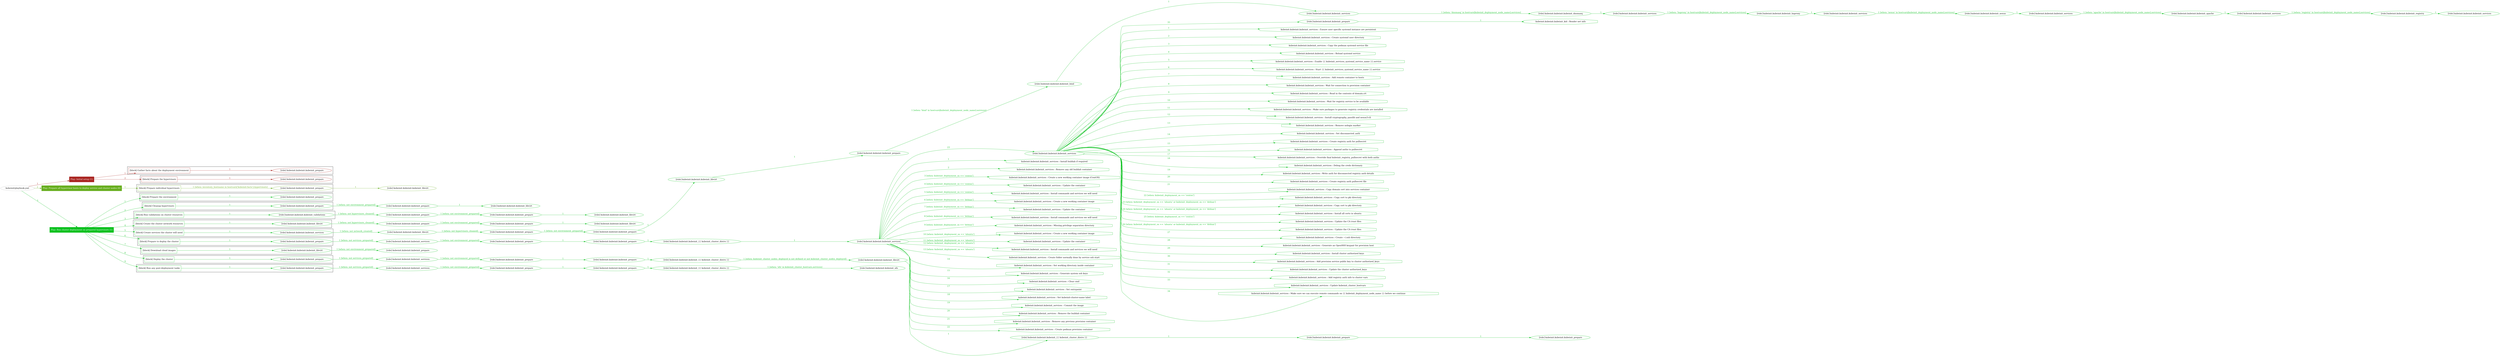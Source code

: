 digraph {
	graph [concentrate=true ordering=in rankdir=LR ratio=fill]
	edge [esep=5 sep=10]
	"kubeinit/playbook.yml" [id=root_node style=dotted]
	play_1808c40d [label="Play: Initial setup (1)" color="#aa2622" fontcolor="#ffffff" id=play_1808c40d shape=box style=filled tooltip=localhost]
	"kubeinit/playbook.yml" -> play_1808c40d [label="1 " color="#aa2622" fontcolor="#aa2622" id=edge_bcc1a0f4 labeltooltip="1 " tooltip="1 "]
	subgraph "kubeinit.kubeinit.kubeinit_prepare" {
		role_db3f9445 [label="[role] kubeinit.kubeinit.kubeinit_prepare" color="#aa2622" id=role_db3f9445 tooltip="kubeinit.kubeinit.kubeinit_prepare"]
	}
	subgraph "kubeinit.kubeinit.kubeinit_prepare" {
		role_1c4e3683 [label="[role] kubeinit.kubeinit.kubeinit_prepare" color="#aa2622" id=role_1c4e3683 tooltip="kubeinit.kubeinit.kubeinit_prepare"]
	}
	subgraph "Play: Initial setup (1)" {
		play_1808c40d -> block_b255d0af [label=1 color="#aa2622" fontcolor="#aa2622" id=edge_8aa85893 labeltooltip=1 tooltip=1]
		subgraph cluster_block_b255d0af {
			block_b255d0af [label="[block] Gather facts about the deployment environment" color="#aa2622" id=block_b255d0af labeltooltip="Gather facts about the deployment environment" shape=box tooltip="Gather facts about the deployment environment"]
			block_b255d0af -> role_db3f9445 [label="1 " color="#aa2622" fontcolor="#aa2622" id=edge_4d5dd2f5 labeltooltip="1 " tooltip="1 "]
		}
		play_1808c40d -> block_5348a2fe [label=2 color="#aa2622" fontcolor="#aa2622" id=edge_ff0fc17b labeltooltip=2 tooltip=2]
		subgraph cluster_block_5348a2fe {
			block_5348a2fe [label="[block] Prepare the hypervisors" color="#aa2622" id=block_5348a2fe labeltooltip="Prepare the hypervisors" shape=box tooltip="Prepare the hypervisors"]
			block_5348a2fe -> role_1c4e3683 [label="1 " color="#aa2622" fontcolor="#aa2622" id=edge_cd59329f labeltooltip="1 " tooltip="1 "]
		}
	}
	play_e9a968fb [label="Play: Prepare all hypervisor hosts to deploy service and cluster nodes (0)" color="#67ae1e" fontcolor="#ffffff" id=play_e9a968fb shape=box style=filled tooltip="Play: Prepare all hypervisor hosts to deploy service and cluster nodes (0)"]
	"kubeinit/playbook.yml" -> play_e9a968fb [label="2 " color="#67ae1e" fontcolor="#67ae1e" id=edge_c81fd63e labeltooltip="2 " tooltip="2 "]
	subgraph "kubeinit.kubeinit.kubeinit_libvirt" {
		role_34556bdd [label="[role] kubeinit.kubeinit.kubeinit_libvirt" color="#67ae1e" id=role_34556bdd tooltip="kubeinit.kubeinit.kubeinit_libvirt"]
	}
	subgraph "kubeinit.kubeinit.kubeinit_prepare" {
		role_9483e3b0 [label="[role] kubeinit.kubeinit.kubeinit_prepare" color="#67ae1e" id=role_9483e3b0 tooltip="kubeinit.kubeinit.kubeinit_prepare"]
		role_9483e3b0 -> role_34556bdd [label="1 " color="#67ae1e" fontcolor="#67ae1e" id=edge_ce88ba50 labeltooltip="1 " tooltip="1 "]
	}
	subgraph "Play: Prepare all hypervisor hosts to deploy service and cluster nodes (0)" {
		play_e9a968fb -> block_48d18280 [label=1 color="#67ae1e" fontcolor="#67ae1e" id=edge_8d470080 labeltooltip=1 tooltip=1]
		subgraph cluster_block_48d18280 {
			block_48d18280 [label="[block] Prepare individual hypervisors" color="#67ae1e" id=block_48d18280 labeltooltip="Prepare individual hypervisors" shape=box tooltip="Prepare individual hypervisors"]
			block_48d18280 -> role_9483e3b0 [label="1 [when: inventory_hostname in hostvars['kubeinit-facts'].hypervisors]" color="#67ae1e" fontcolor="#67ae1e" id=edge_9f8117a4 labeltooltip="1 [when: inventory_hostname in hostvars['kubeinit-facts'].hypervisors]" tooltip="1 [when: inventory_hostname in hostvars['kubeinit-facts'].hypervisors]"]
		}
	}
	play_44d9467f [label="Play: Run cluster deployment on prepared hypervisors (1)" color="#0bc11f" fontcolor="#ffffff" id=play_44d9467f shape=box style=filled tooltip=localhost]
	"kubeinit/playbook.yml" -> play_44d9467f [label="3 " color="#0bc11f" fontcolor="#0bc11f" id=edge_82394ba5 labeltooltip="3 " tooltip="3 "]
	subgraph "kubeinit.kubeinit.kubeinit_prepare" {
		role_4ca18049 [label="[role] kubeinit.kubeinit.kubeinit_prepare" color="#0bc11f" id=role_4ca18049 tooltip="kubeinit.kubeinit.kubeinit_prepare"]
	}
	subgraph "kubeinit.kubeinit.kubeinit_libvirt" {
		role_c552e308 [label="[role] kubeinit.kubeinit.kubeinit_libvirt" color="#0bc11f" id=role_c552e308 tooltip="kubeinit.kubeinit.kubeinit_libvirt"]
	}
	subgraph "kubeinit.kubeinit.kubeinit_prepare" {
		role_f21939a9 [label="[role] kubeinit.kubeinit.kubeinit_prepare" color="#0bc11f" id=role_f21939a9 tooltip="kubeinit.kubeinit.kubeinit_prepare"]
		role_f21939a9 -> role_c552e308 [label="1 " color="#0bc11f" fontcolor="#0bc11f" id=edge_a7c2309c labeltooltip="1 " tooltip="1 "]
	}
	subgraph "kubeinit.kubeinit.kubeinit_prepare" {
		role_7031b896 [label="[role] kubeinit.kubeinit.kubeinit_prepare" color="#0bc11f" id=role_7031b896 tooltip="kubeinit.kubeinit.kubeinit_prepare"]
		role_7031b896 -> role_f21939a9 [label="1 [when: not environment_prepared]" color="#0bc11f" fontcolor="#0bc11f" id=edge_663422df labeltooltip="1 [when: not environment_prepared]" tooltip="1 [when: not environment_prepared]"]
	}
	subgraph "kubeinit.kubeinit.kubeinit_libvirt" {
		role_ba564744 [label="[role] kubeinit.kubeinit.kubeinit_libvirt" color="#0bc11f" id=role_ba564744 tooltip="kubeinit.kubeinit.kubeinit_libvirt"]
	}
	subgraph "kubeinit.kubeinit.kubeinit_prepare" {
		role_db72c40e [label="[role] kubeinit.kubeinit.kubeinit_prepare" color="#0bc11f" id=role_db72c40e tooltip="kubeinit.kubeinit.kubeinit_prepare"]
		role_db72c40e -> role_ba564744 [label="1 " color="#0bc11f" fontcolor="#0bc11f" id=edge_c287760a labeltooltip="1 " tooltip="1 "]
	}
	subgraph "kubeinit.kubeinit.kubeinit_prepare" {
		role_c934704d [label="[role] kubeinit.kubeinit.kubeinit_prepare" color="#0bc11f" id=role_c934704d tooltip="kubeinit.kubeinit.kubeinit_prepare"]
		role_c934704d -> role_db72c40e [label="1 [when: not environment_prepared]" color="#0bc11f" fontcolor="#0bc11f" id=edge_6a9e13af labeltooltip="1 [when: not environment_prepared]" tooltip="1 [when: not environment_prepared]"]
	}
	subgraph "kubeinit.kubeinit.kubeinit_validations" {
		role_e9d4f812 [label="[role] kubeinit.kubeinit.kubeinit_validations" color="#0bc11f" id=role_e9d4f812 tooltip="kubeinit.kubeinit.kubeinit_validations"]
		role_e9d4f812 -> role_c934704d [label="1 [when: not hypervisors_cleaned]" color="#0bc11f" fontcolor="#0bc11f" id=edge_749c84a5 labeltooltip="1 [when: not hypervisors_cleaned]" tooltip="1 [when: not hypervisors_cleaned]"]
	}
	subgraph "kubeinit.kubeinit.kubeinit_libvirt" {
		role_264eb315 [label="[role] kubeinit.kubeinit.kubeinit_libvirt" color="#0bc11f" id=role_264eb315 tooltip="kubeinit.kubeinit.kubeinit_libvirt"]
	}
	subgraph "kubeinit.kubeinit.kubeinit_prepare" {
		role_bbe71dad [label="[role] kubeinit.kubeinit.kubeinit_prepare" color="#0bc11f" id=role_bbe71dad tooltip="kubeinit.kubeinit.kubeinit_prepare"]
		role_bbe71dad -> role_264eb315 [label="1 " color="#0bc11f" fontcolor="#0bc11f" id=edge_15b41d35 labeltooltip="1 " tooltip="1 "]
	}
	subgraph "kubeinit.kubeinit.kubeinit_prepare" {
		role_0c996017 [label="[role] kubeinit.kubeinit.kubeinit_prepare" color="#0bc11f" id=role_0c996017 tooltip="kubeinit.kubeinit.kubeinit_prepare"]
		role_0c996017 -> role_bbe71dad [label="1 [when: not environment_prepared]" color="#0bc11f" fontcolor="#0bc11f" id=edge_868e4b26 labeltooltip="1 [when: not environment_prepared]" tooltip="1 [when: not environment_prepared]"]
	}
	subgraph "kubeinit.kubeinit.kubeinit_libvirt" {
		role_1cbf6139 [label="[role] kubeinit.kubeinit.kubeinit_libvirt" color="#0bc11f" id=role_1cbf6139 tooltip="kubeinit.kubeinit.kubeinit_libvirt"]
		role_1cbf6139 -> role_0c996017 [label="1 [when: not hypervisors_cleaned]" color="#0bc11f" fontcolor="#0bc11f" id=edge_d669ecd4 labeltooltip="1 [when: not hypervisors_cleaned]" tooltip="1 [when: not hypervisors_cleaned]"]
	}
	subgraph "kubeinit.kubeinit.kubeinit_services" {
		role_038c7fed [label="[role] kubeinit.kubeinit.kubeinit_services" color="#0bc11f" id=role_038c7fed tooltip="kubeinit.kubeinit.kubeinit_services"]
	}
	subgraph "kubeinit.kubeinit.kubeinit_registry" {
		role_047c41e8 [label="[role] kubeinit.kubeinit.kubeinit_registry" color="#0bc11f" id=role_047c41e8 tooltip="kubeinit.kubeinit.kubeinit_registry"]
		role_047c41e8 -> role_038c7fed [label="1 " color="#0bc11f" fontcolor="#0bc11f" id=edge_ab62d010 labeltooltip="1 " tooltip="1 "]
	}
	subgraph "kubeinit.kubeinit.kubeinit_services" {
		role_b43f3e99 [label="[role] kubeinit.kubeinit.kubeinit_services" color="#0bc11f" id=role_b43f3e99 tooltip="kubeinit.kubeinit.kubeinit_services"]
		role_b43f3e99 -> role_047c41e8 [label="1 [when: 'registry' in hostvars[kubeinit_deployment_node_name].services]" color="#0bc11f" fontcolor="#0bc11f" id=edge_a66ca26d labeltooltip="1 [when: 'registry' in hostvars[kubeinit_deployment_node_name].services]" tooltip="1 [when: 'registry' in hostvars[kubeinit_deployment_node_name].services]"]
	}
	subgraph "kubeinit.kubeinit.kubeinit_apache" {
		role_c08821d4 [label="[role] kubeinit.kubeinit.kubeinit_apache" color="#0bc11f" id=role_c08821d4 tooltip="kubeinit.kubeinit.kubeinit_apache"]
		role_c08821d4 -> role_b43f3e99 [label="1 " color="#0bc11f" fontcolor="#0bc11f" id=edge_66f365ce labeltooltip="1 " tooltip="1 "]
	}
	subgraph "kubeinit.kubeinit.kubeinit_services" {
		role_98e14dc6 [label="[role] kubeinit.kubeinit.kubeinit_services" color="#0bc11f" id=role_98e14dc6 tooltip="kubeinit.kubeinit.kubeinit_services"]
		role_98e14dc6 -> role_c08821d4 [label="1 [when: 'apache' in hostvars[kubeinit_deployment_node_name].services]" color="#0bc11f" fontcolor="#0bc11f" id=edge_91f028d0 labeltooltip="1 [when: 'apache' in hostvars[kubeinit_deployment_node_name].services]" tooltip="1 [when: 'apache' in hostvars[kubeinit_deployment_node_name].services]"]
	}
	subgraph "kubeinit.kubeinit.kubeinit_nexus" {
		role_c717743f [label="[role] kubeinit.kubeinit.kubeinit_nexus" color="#0bc11f" id=role_c717743f tooltip="kubeinit.kubeinit.kubeinit_nexus"]
		role_c717743f -> role_98e14dc6 [label="1 " color="#0bc11f" fontcolor="#0bc11f" id=edge_16a9c870 labeltooltip="1 " tooltip="1 "]
	}
	subgraph "kubeinit.kubeinit.kubeinit_services" {
		role_1e1c973b [label="[role] kubeinit.kubeinit.kubeinit_services" color="#0bc11f" id=role_1e1c973b tooltip="kubeinit.kubeinit.kubeinit_services"]
		role_1e1c973b -> role_c717743f [label="1 [when: 'nexus' in hostvars[kubeinit_deployment_node_name].services]" color="#0bc11f" fontcolor="#0bc11f" id=edge_e82e93b5 labeltooltip="1 [when: 'nexus' in hostvars[kubeinit_deployment_node_name].services]" tooltip="1 [when: 'nexus' in hostvars[kubeinit_deployment_node_name].services]"]
	}
	subgraph "kubeinit.kubeinit.kubeinit_haproxy" {
		role_81f9e972 [label="[role] kubeinit.kubeinit.kubeinit_haproxy" color="#0bc11f" id=role_81f9e972 tooltip="kubeinit.kubeinit.kubeinit_haproxy"]
		role_81f9e972 -> role_1e1c973b [label="1 " color="#0bc11f" fontcolor="#0bc11f" id=edge_f4c60631 labeltooltip="1 " tooltip="1 "]
	}
	subgraph "kubeinit.kubeinit.kubeinit_services" {
		role_ca54ddd8 [label="[role] kubeinit.kubeinit.kubeinit_services" color="#0bc11f" id=role_ca54ddd8 tooltip="kubeinit.kubeinit.kubeinit_services"]
		role_ca54ddd8 -> role_81f9e972 [label="1 [when: 'haproxy' in hostvars[kubeinit_deployment_node_name].services]" color="#0bc11f" fontcolor="#0bc11f" id=edge_ab523710 labeltooltip="1 [when: 'haproxy' in hostvars[kubeinit_deployment_node_name].services]" tooltip="1 [when: 'haproxy' in hostvars[kubeinit_deployment_node_name].services]"]
	}
	subgraph "kubeinit.kubeinit.kubeinit_dnsmasq" {
		role_fcbf63f5 [label="[role] kubeinit.kubeinit.kubeinit_dnsmasq" color="#0bc11f" id=role_fcbf63f5 tooltip="kubeinit.kubeinit.kubeinit_dnsmasq"]
		role_fcbf63f5 -> role_ca54ddd8 [label="1 " color="#0bc11f" fontcolor="#0bc11f" id=edge_0037c387 labeltooltip="1 " tooltip="1 "]
	}
	subgraph "kubeinit.kubeinit.kubeinit_services" {
		role_ac3ffa1b [label="[role] kubeinit.kubeinit.kubeinit_services" color="#0bc11f" id=role_ac3ffa1b tooltip="kubeinit.kubeinit.kubeinit_services"]
		role_ac3ffa1b -> role_fcbf63f5 [label="1 [when: 'dnsmasq' in hostvars[kubeinit_deployment_node_name].services]" color="#0bc11f" fontcolor="#0bc11f" id=edge_054f309b labeltooltip="1 [when: 'dnsmasq' in hostvars[kubeinit_deployment_node_name].services]" tooltip="1 [when: 'dnsmasq' in hostvars[kubeinit_deployment_node_name].services]"]
	}
	subgraph "kubeinit.kubeinit.kubeinit_bind" {
		role_7091d0de [label="[role] kubeinit.kubeinit.kubeinit_bind" color="#0bc11f" id=role_7091d0de tooltip="kubeinit.kubeinit.kubeinit_bind"]
		role_7091d0de -> role_ac3ffa1b [label="1 " color="#0bc11f" fontcolor="#0bc11f" id=edge_d753cdc1 labeltooltip="1 " tooltip="1 "]
	}
	subgraph "kubeinit.kubeinit.kubeinit_prepare" {
		role_ba6f74c2 [label="[role] kubeinit.kubeinit.kubeinit_prepare" color="#0bc11f" id=role_ba6f74c2 tooltip="kubeinit.kubeinit.kubeinit_prepare"]
		role_ba6f74c2 -> role_7091d0de [label="1 [when: 'bind' in hostvars[kubeinit_deployment_node_name].services]" color="#0bc11f" fontcolor="#0bc11f" id=edge_85bc581a labeltooltip="1 [when: 'bind' in hostvars[kubeinit_deployment_node_name].services]" tooltip="1 [when: 'bind' in hostvars[kubeinit_deployment_node_name].services]"]
	}
	subgraph "kubeinit.kubeinit.kubeinit_libvirt" {
		role_0aa5cf14 [label="[role] kubeinit.kubeinit.kubeinit_libvirt" color="#0bc11f" id=role_0aa5cf14 tooltip="kubeinit.kubeinit.kubeinit_libvirt"]
		role_0aa5cf14 -> role_ba6f74c2 [label="1 " color="#0bc11f" fontcolor="#0bc11f" id=edge_36ba092a labeltooltip="1 " tooltip="1 "]
	}
	subgraph "kubeinit.kubeinit.kubeinit_prepare" {
		role_e2d4923c [label="[role] kubeinit.kubeinit.kubeinit_prepare" color="#0bc11f" id=role_e2d4923c tooltip="kubeinit.kubeinit.kubeinit_prepare"]
		role_e2d4923c -> role_0aa5cf14 [label="1 " color="#0bc11f" fontcolor="#0bc11f" id=edge_d75cd8bd labeltooltip="1 " tooltip="1 "]
	}
	subgraph "kubeinit.kubeinit.kubeinit_prepare" {
		role_5d4033b0 [label="[role] kubeinit.kubeinit.kubeinit_prepare" color="#0bc11f" id=role_5d4033b0 tooltip="kubeinit.kubeinit.kubeinit_prepare"]
		role_5d4033b0 -> role_e2d4923c [label="1 [when: not environment_prepared]" color="#0bc11f" fontcolor="#0bc11f" id=edge_e2736d42 labeltooltip="1 [when: not environment_prepared]" tooltip="1 [when: not environment_prepared]"]
	}
	subgraph "kubeinit.kubeinit.kubeinit_libvirt" {
		role_f938f954 [label="[role] kubeinit.kubeinit.kubeinit_libvirt" color="#0bc11f" id=role_f938f954 tooltip="kubeinit.kubeinit.kubeinit_libvirt"]
		role_f938f954 -> role_5d4033b0 [label="1 [when: not hypervisors_cleaned]" color="#0bc11f" fontcolor="#0bc11f" id=edge_12c10640 labeltooltip="1 [when: not hypervisors_cleaned]" tooltip="1 [when: not hypervisors_cleaned]"]
	}
	subgraph "kubeinit.kubeinit.kubeinit_services" {
		role_c6fa7c5a [label="[role] kubeinit.kubeinit.kubeinit_services" color="#0bc11f" id=role_c6fa7c5a tooltip="kubeinit.kubeinit.kubeinit_services"]
		role_c6fa7c5a -> role_f938f954 [label="1 [when: not network_created]" color="#0bc11f" fontcolor="#0bc11f" id=edge_6c7bee14 labeltooltip="1 [when: not network_created]" tooltip="1 [when: not network_created]"]
	}
	subgraph "kubeinit.kubeinit.kubeinit_prepare" {
		role_568bc7b0 [label="[role] kubeinit.kubeinit.kubeinit_prepare" color="#0bc11f" id=role_568bc7b0 tooltip="kubeinit.kubeinit.kubeinit_prepare"]
		task_b5d187f3 [label="kubeinit.kubeinit.kubeinit_kid : Render net info" color="#0bc11f" id=task_b5d187f3 shape=octagon tooltip="kubeinit.kubeinit.kubeinit_kid : Render net info"]
		role_568bc7b0 -> task_b5d187f3 [label="1 " color="#0bc11f" fontcolor="#0bc11f" id=edge_0a8a5209 labeltooltip="1 " tooltip="1 "]
	}
	subgraph "kubeinit.kubeinit.kubeinit_services" {
		role_8ded0557 [label="[role] kubeinit.kubeinit.kubeinit_services" color="#0bc11f" id=role_8ded0557 tooltip="kubeinit.kubeinit.kubeinit_services"]
		task_e9971b08 [label="kubeinit.kubeinit.kubeinit_services : Ensure user specific systemd instance are persistent" color="#0bc11f" id=task_e9971b08 shape=octagon tooltip="kubeinit.kubeinit.kubeinit_services : Ensure user specific systemd instance are persistent"]
		role_8ded0557 -> task_e9971b08 [label="1 " color="#0bc11f" fontcolor="#0bc11f" id=edge_bd65a6e6 labeltooltip="1 " tooltip="1 "]
		task_c3701423 [label="kubeinit.kubeinit.kubeinit_services : Create systemd user directory" color="#0bc11f" id=task_c3701423 shape=octagon tooltip="kubeinit.kubeinit.kubeinit_services : Create systemd user directory"]
		role_8ded0557 -> task_c3701423 [label="2 " color="#0bc11f" fontcolor="#0bc11f" id=edge_38ccc6ac labeltooltip="2 " tooltip="2 "]
		task_9f29bdff [label="kubeinit.kubeinit.kubeinit_services : Copy the podman systemd service file" color="#0bc11f" id=task_9f29bdff shape=octagon tooltip="kubeinit.kubeinit.kubeinit_services : Copy the podman systemd service file"]
		role_8ded0557 -> task_9f29bdff [label="3 " color="#0bc11f" fontcolor="#0bc11f" id=edge_839adaef labeltooltip="3 " tooltip="3 "]
		task_6576a013 [label="kubeinit.kubeinit.kubeinit_services : Reload systemd service" color="#0bc11f" id=task_6576a013 shape=octagon tooltip="kubeinit.kubeinit.kubeinit_services : Reload systemd service"]
		role_8ded0557 -> task_6576a013 [label="4 " color="#0bc11f" fontcolor="#0bc11f" id=edge_c9658671 labeltooltip="4 " tooltip="4 "]
		task_d8aaa956 [label="kubeinit.kubeinit.kubeinit_services : Enable {{ kubeinit_services_systemd_service_name }}.service" color="#0bc11f" id=task_d8aaa956 shape=octagon tooltip="kubeinit.kubeinit.kubeinit_services : Enable {{ kubeinit_services_systemd_service_name }}.service"]
		role_8ded0557 -> task_d8aaa956 [label="5 " color="#0bc11f" fontcolor="#0bc11f" id=edge_36ba7abd labeltooltip="5 " tooltip="5 "]
		task_0d66e47c [label="kubeinit.kubeinit.kubeinit_services : Start {{ kubeinit_services_systemd_service_name }}.service" color="#0bc11f" id=task_0d66e47c shape=octagon tooltip="kubeinit.kubeinit.kubeinit_services : Start {{ kubeinit_services_systemd_service_name }}.service"]
		role_8ded0557 -> task_0d66e47c [label="6 " color="#0bc11f" fontcolor="#0bc11f" id=edge_6d342fea labeltooltip="6 " tooltip="6 "]
		task_c764b821 [label="kubeinit.kubeinit.kubeinit_services : Add remote container to hosts" color="#0bc11f" id=task_c764b821 shape=octagon tooltip="kubeinit.kubeinit.kubeinit_services : Add remote container to hosts"]
		role_8ded0557 -> task_c764b821 [label="7 " color="#0bc11f" fontcolor="#0bc11f" id=edge_3a3ff43d labeltooltip="7 " tooltip="7 "]
		task_ee1aa04a [label="kubeinit.kubeinit.kubeinit_services : Wait for connection to provision container" color="#0bc11f" id=task_ee1aa04a shape=octagon tooltip="kubeinit.kubeinit.kubeinit_services : Wait for connection to provision container"]
		role_8ded0557 -> task_ee1aa04a [label="8 " color="#0bc11f" fontcolor="#0bc11f" id=edge_0306ff7e labeltooltip="8 " tooltip="8 "]
		task_2a1aae31 [label="kubeinit.kubeinit.kubeinit_services : Read in the contents of domain.crt" color="#0bc11f" id=task_2a1aae31 shape=octagon tooltip="kubeinit.kubeinit.kubeinit_services : Read in the contents of domain.crt"]
		role_8ded0557 -> task_2a1aae31 [label="9 " color="#0bc11f" fontcolor="#0bc11f" id=edge_5398934d labeltooltip="9 " tooltip="9 "]
		task_a9823def [label="kubeinit.kubeinit.kubeinit_services : Wait for registry service to be available" color="#0bc11f" id=task_a9823def shape=octagon tooltip="kubeinit.kubeinit.kubeinit_services : Wait for registry service to be available"]
		role_8ded0557 -> task_a9823def [label="10 " color="#0bc11f" fontcolor="#0bc11f" id=edge_2a0ec418 labeltooltip="10 " tooltip="10 "]
		task_9e3b443d [label="kubeinit.kubeinit.kubeinit_services : Make sure packages to generate registry credentials are installed" color="#0bc11f" id=task_9e3b443d shape=octagon tooltip="kubeinit.kubeinit.kubeinit_services : Make sure packages to generate registry credentials are installed"]
		role_8ded0557 -> task_9e3b443d [label="11 " color="#0bc11f" fontcolor="#0bc11f" id=edge_9685d9c5 labeltooltip="11 " tooltip="11 "]
		task_d780568b [label="kubeinit.kubeinit.kubeinit_services : Install cryptography, passlib and nexus3-cli" color="#0bc11f" id=task_d780568b shape=octagon tooltip="kubeinit.kubeinit.kubeinit_services : Install cryptography, passlib and nexus3-cli"]
		role_8ded0557 -> task_d780568b [label="12 " color="#0bc11f" fontcolor="#0bc11f" id=edge_17128c28 labeltooltip="12 " tooltip="12 "]
		task_cb9ff3a7 [label="kubeinit.kubeinit.kubeinit_services : Remove nologin marker" color="#0bc11f" id=task_cb9ff3a7 shape=octagon tooltip="kubeinit.kubeinit.kubeinit_services : Remove nologin marker"]
		role_8ded0557 -> task_cb9ff3a7 [label="13 " color="#0bc11f" fontcolor="#0bc11f" id=edge_8275c445 labeltooltip="13 " tooltip="13 "]
		task_9659833d [label="kubeinit.kubeinit.kubeinit_services : Set disconnected_auth" color="#0bc11f" id=task_9659833d shape=octagon tooltip="kubeinit.kubeinit.kubeinit_services : Set disconnected_auth"]
		role_8ded0557 -> task_9659833d [label="14 " color="#0bc11f" fontcolor="#0bc11f" id=edge_78f12381 labeltooltip="14 " tooltip="14 "]
		task_4c5c4b53 [label="kubeinit.kubeinit.kubeinit_services : Create registry auth for pullsecret" color="#0bc11f" id=task_4c5c4b53 shape=octagon tooltip="kubeinit.kubeinit.kubeinit_services : Create registry auth for pullsecret"]
		role_8ded0557 -> task_4c5c4b53 [label="15 " color="#0bc11f" fontcolor="#0bc11f" id=edge_2374dc2b labeltooltip="15 " tooltip="15 "]
		task_ff83e84b [label="kubeinit.kubeinit.kubeinit_services : Append auths to pullsecret" color="#0bc11f" id=task_ff83e84b shape=octagon tooltip="kubeinit.kubeinit.kubeinit_services : Append auths to pullsecret"]
		role_8ded0557 -> task_ff83e84b [label="16 " color="#0bc11f" fontcolor="#0bc11f" id=edge_bc238467 labeltooltip="16 " tooltip="16 "]
		task_dceb7d14 [label="kubeinit.kubeinit.kubeinit_services : Override final kubeinit_registry_pullsecret with both auths" color="#0bc11f" id=task_dceb7d14 shape=octagon tooltip="kubeinit.kubeinit.kubeinit_services : Override final kubeinit_registry_pullsecret with both auths"]
		role_8ded0557 -> task_dceb7d14 [label="17 " color="#0bc11f" fontcolor="#0bc11f" id=edge_a4fa08ad labeltooltip="17 " tooltip="17 "]
		task_d318b995 [label="kubeinit.kubeinit.kubeinit_services : Debug the creds dictionary" color="#0bc11f" id=task_d318b995 shape=octagon tooltip="kubeinit.kubeinit.kubeinit_services : Debug the creds dictionary"]
		role_8ded0557 -> task_d318b995 [label="18 " color="#0bc11f" fontcolor="#0bc11f" id=edge_d3494b10 labeltooltip="18 " tooltip="18 "]
		task_599e397a [label="kubeinit.kubeinit.kubeinit_services : Write auth for disconnected registry auth details" color="#0bc11f" id=task_599e397a shape=octagon tooltip="kubeinit.kubeinit.kubeinit_services : Write auth for disconnected registry auth details"]
		role_8ded0557 -> task_599e397a [label="19 " color="#0bc11f" fontcolor="#0bc11f" id=edge_8797b925 labeltooltip="19 " tooltip="19 "]
		task_9a4836d2 [label="kubeinit.kubeinit.kubeinit_services : Create registry auth pullsecret file" color="#0bc11f" id=task_9a4836d2 shape=octagon tooltip="kubeinit.kubeinit.kubeinit_services : Create registry auth pullsecret file"]
		role_8ded0557 -> task_9a4836d2 [label="20 " color="#0bc11f" fontcolor="#0bc11f" id=edge_89c9c900 labeltooltip="20 " tooltip="20 "]
		task_6b6a3718 [label="kubeinit.kubeinit.kubeinit_services : Copy domain cert into services container" color="#0bc11f" id=task_6b6a3718 shape=octagon tooltip="kubeinit.kubeinit.kubeinit_services : Copy domain cert into services container"]
		role_8ded0557 -> task_6b6a3718 [label="21 " color="#0bc11f" fontcolor="#0bc11f" id=edge_946b9480 labeltooltip="21 " tooltip="21 "]
		task_6db9148c [label="kubeinit.kubeinit.kubeinit_services : Copy cert to pki directory" color="#0bc11f" id=task_6db9148c shape=octagon tooltip="kubeinit.kubeinit.kubeinit_services : Copy cert to pki directory"]
		role_8ded0557 -> task_6db9148c [label="22 [when: kubeinit_deployment_os == 'centos']" color="#0bc11f" fontcolor="#0bc11f" id=edge_078bbadd labeltooltip="22 [when: kubeinit_deployment_os == 'centos']" tooltip="22 [when: kubeinit_deployment_os == 'centos']"]
		task_dd03958a [label="kubeinit.kubeinit.kubeinit_services : Copy cert to pki directory" color="#0bc11f" id=task_dd03958a shape=octagon tooltip="kubeinit.kubeinit.kubeinit_services : Copy cert to pki directory"]
		role_8ded0557 -> task_dd03958a [label="23 [when: kubeinit_deployment_os == 'ubuntu' or kubeinit_deployment_os == 'debian']" color="#0bc11f" fontcolor="#0bc11f" id=edge_da2f3c2d labeltooltip="23 [when: kubeinit_deployment_os == 'ubuntu' or kubeinit_deployment_os == 'debian']" tooltip="23 [when: kubeinit_deployment_os == 'ubuntu' or kubeinit_deployment_os == 'debian']"]
		task_e6f45522 [label="kubeinit.kubeinit.kubeinit_services : Install all certs in ubuntu" color="#0bc11f" id=task_e6f45522 shape=octagon tooltip="kubeinit.kubeinit.kubeinit_services : Install all certs in ubuntu"]
		role_8ded0557 -> task_e6f45522 [label="24 [when: kubeinit_deployment_os == 'ubuntu' or kubeinit_deployment_os == 'debian']" color="#0bc11f" fontcolor="#0bc11f" id=edge_ec1d7e2a labeltooltip="24 [when: kubeinit_deployment_os == 'ubuntu' or kubeinit_deployment_os == 'debian']" tooltip="24 [when: kubeinit_deployment_os == 'ubuntu' or kubeinit_deployment_os == 'debian']"]
		task_ebe2c83d [label="kubeinit.kubeinit.kubeinit_services : Update the CA trust files" color="#0bc11f" id=task_ebe2c83d shape=octagon tooltip="kubeinit.kubeinit.kubeinit_services : Update the CA trust files"]
		role_8ded0557 -> task_ebe2c83d [label="25 [when: kubeinit_deployment_os == 'centos']" color="#0bc11f" fontcolor="#0bc11f" id=edge_922ec125 labeltooltip="25 [when: kubeinit_deployment_os == 'centos']" tooltip="25 [when: kubeinit_deployment_os == 'centos']"]
		task_1246886d [label="kubeinit.kubeinit.kubeinit_services : Update the CA trust files" color="#0bc11f" id=task_1246886d shape=octagon tooltip="kubeinit.kubeinit.kubeinit_services : Update the CA trust files"]
		role_8ded0557 -> task_1246886d [label="26 [when: kubeinit_deployment_os == 'ubuntu' or kubeinit_deployment_os == 'debian']" color="#0bc11f" fontcolor="#0bc11f" id=edge_be1ce92b labeltooltip="26 [when: kubeinit_deployment_os == 'ubuntu' or kubeinit_deployment_os == 'debian']" tooltip="26 [when: kubeinit_deployment_os == 'ubuntu' or kubeinit_deployment_os == 'debian']"]
		task_edd6b6f8 [label="kubeinit.kubeinit.kubeinit_services : Create ~/.ssh directory" color="#0bc11f" id=task_edd6b6f8 shape=octagon tooltip="kubeinit.kubeinit.kubeinit_services : Create ~/.ssh directory"]
		role_8ded0557 -> task_edd6b6f8 [label="27 " color="#0bc11f" fontcolor="#0bc11f" id=edge_56ec1db7 labeltooltip="27 " tooltip="27 "]
		task_7b289144 [label="kubeinit.kubeinit.kubeinit_services : Generate an OpenSSH keypair for provision host" color="#0bc11f" id=task_7b289144 shape=octagon tooltip="kubeinit.kubeinit.kubeinit_services : Generate an OpenSSH keypair for provision host"]
		role_8ded0557 -> task_7b289144 [label="28 " color="#0bc11f" fontcolor="#0bc11f" id=edge_faffe0e9 labeltooltip="28 " tooltip="28 "]
		task_5f64b9d4 [label="kubeinit.kubeinit.kubeinit_services : Install cluster authorized keys" color="#0bc11f" id=task_5f64b9d4 shape=octagon tooltip="kubeinit.kubeinit.kubeinit_services : Install cluster authorized keys"]
		role_8ded0557 -> task_5f64b9d4 [label="29 " color="#0bc11f" fontcolor="#0bc11f" id=edge_5b7dc16b labeltooltip="29 " tooltip="29 "]
		task_e5f68839 [label="kubeinit.kubeinit.kubeinit_services : Add provision service public key to cluster authorized_keys" color="#0bc11f" id=task_e5f68839 shape=octagon tooltip="kubeinit.kubeinit.kubeinit_services : Add provision service public key to cluster authorized_keys"]
		role_8ded0557 -> task_e5f68839 [label="30 " color="#0bc11f" fontcolor="#0bc11f" id=edge_4566af8d labeltooltip="30 " tooltip="30 "]
		task_1cda524c [label="kubeinit.kubeinit.kubeinit_services : Update the cluster authorized_keys" color="#0bc11f" id=task_1cda524c shape=octagon tooltip="kubeinit.kubeinit.kubeinit_services : Update the cluster authorized_keys"]
		role_8ded0557 -> task_1cda524c [label="31 " color="#0bc11f" fontcolor="#0bc11f" id=edge_ffad002c labeltooltip="31 " tooltip="31 "]
		task_82c61684 [label="kubeinit.kubeinit.kubeinit_services : Add registry auth info to cluster vars" color="#0bc11f" id=task_82c61684 shape=octagon tooltip="kubeinit.kubeinit.kubeinit_services : Add registry auth info to cluster vars"]
		role_8ded0557 -> task_82c61684 [label="32 " color="#0bc11f" fontcolor="#0bc11f" id=edge_2cdfbee4 labeltooltip="32 " tooltip="32 "]
		task_1d5813f9 [label="kubeinit.kubeinit.kubeinit_services : Update kubeinit_cluster_hostvars" color="#0bc11f" id=task_1d5813f9 shape=octagon tooltip="kubeinit.kubeinit.kubeinit_services : Update kubeinit_cluster_hostvars"]
		role_8ded0557 -> task_1d5813f9 [label="33 " color="#0bc11f" fontcolor="#0bc11f" id=edge_9b78d6aa labeltooltip="33 " tooltip="33 "]
		task_5510ee5e [label="kubeinit.kubeinit.kubeinit_services : Make sure we can execute remote commands on {{ kubeinit_deployment_node_name }} before we continue" color="#0bc11f" id=task_5510ee5e shape=octagon tooltip="kubeinit.kubeinit.kubeinit_services : Make sure we can execute remote commands on {{ kubeinit_deployment_node_name }} before we continue"]
		role_8ded0557 -> task_5510ee5e [label="34 " color="#0bc11f" fontcolor="#0bc11f" id=edge_873194ae labeltooltip="34 " tooltip="34 "]
		role_8ded0557 -> role_568bc7b0 [label="35 " color="#0bc11f" fontcolor="#0bc11f" id=edge_1d2ab76a labeltooltip="35 " tooltip="35 "]
	}
	subgraph "kubeinit.kubeinit.kubeinit_services" {
		role_166823ce [label="[role] kubeinit.kubeinit.kubeinit_services" color="#0bc11f" id=role_166823ce tooltip="kubeinit.kubeinit.kubeinit_services"]
		task_9718f807 [label="kubeinit.kubeinit.kubeinit_services : Install buildah if required" color="#0bc11f" id=task_9718f807 shape=octagon tooltip="kubeinit.kubeinit.kubeinit_services : Install buildah if required"]
		role_166823ce -> task_9718f807 [label="1 " color="#0bc11f" fontcolor="#0bc11f" id=edge_44b36fea labeltooltip="1 " tooltip="1 "]
		task_e082758e [label="kubeinit.kubeinit.kubeinit_services : Remove any old buildah container" color="#0bc11f" id=task_e082758e shape=octagon tooltip="kubeinit.kubeinit.kubeinit_services : Remove any old buildah container"]
		role_166823ce -> task_e082758e [label="2 " color="#0bc11f" fontcolor="#0bc11f" id=edge_faa314a5 labeltooltip="2 " tooltip="2 "]
		task_183bb124 [label="kubeinit.kubeinit.kubeinit_services : Create a new working container image (CentOS)" color="#0bc11f" id=task_183bb124 shape=octagon tooltip="kubeinit.kubeinit.kubeinit_services : Create a new working container image (CentOS)"]
		role_166823ce -> task_183bb124 [label="3 [when: kubeinit_deployment_os == 'centos']" color="#0bc11f" fontcolor="#0bc11f" id=edge_93871bff labeltooltip="3 [when: kubeinit_deployment_os == 'centos']" tooltip="3 [when: kubeinit_deployment_os == 'centos']"]
		task_6f3a8f2b [label="kubeinit.kubeinit.kubeinit_services : Update the container" color="#0bc11f" id=task_6f3a8f2b shape=octagon tooltip="kubeinit.kubeinit.kubeinit_services : Update the container"]
		role_166823ce -> task_6f3a8f2b [label="4 [when: kubeinit_deployment_os == 'centos']" color="#0bc11f" fontcolor="#0bc11f" id=edge_c197140b labeltooltip="4 [when: kubeinit_deployment_os == 'centos']" tooltip="4 [when: kubeinit_deployment_os == 'centos']"]
		task_d18198b6 [label="kubeinit.kubeinit.kubeinit_services : Install commands and services we will need" color="#0bc11f" id=task_d18198b6 shape=octagon tooltip="kubeinit.kubeinit.kubeinit_services : Install commands and services we will need"]
		role_166823ce -> task_d18198b6 [label="5 [when: kubeinit_deployment_os == 'centos']" color="#0bc11f" fontcolor="#0bc11f" id=edge_7b6d5f8c labeltooltip="5 [when: kubeinit_deployment_os == 'centos']" tooltip="5 [when: kubeinit_deployment_os == 'centos']"]
		task_29da9bd2 [label="kubeinit.kubeinit.kubeinit_services : Create a new working container image" color="#0bc11f" id=task_29da9bd2 shape=octagon tooltip="kubeinit.kubeinit.kubeinit_services : Create a new working container image"]
		role_166823ce -> task_29da9bd2 [label="6 [when: kubeinit_deployment_os == 'debian']" color="#0bc11f" fontcolor="#0bc11f" id=edge_155bee87 labeltooltip="6 [when: kubeinit_deployment_os == 'debian']" tooltip="6 [when: kubeinit_deployment_os == 'debian']"]
		task_c7d3a40a [label="kubeinit.kubeinit.kubeinit_services : Update the container" color="#0bc11f" id=task_c7d3a40a shape=octagon tooltip="kubeinit.kubeinit.kubeinit_services : Update the container"]
		role_166823ce -> task_c7d3a40a [label="7 [when: kubeinit_deployment_os == 'debian']" color="#0bc11f" fontcolor="#0bc11f" id=edge_bd84ae76 labeltooltip="7 [when: kubeinit_deployment_os == 'debian']" tooltip="7 [when: kubeinit_deployment_os == 'debian']"]
		task_a3548a1b [label="kubeinit.kubeinit.kubeinit_services : Install commands and services we will need" color="#0bc11f" id=task_a3548a1b shape=octagon tooltip="kubeinit.kubeinit.kubeinit_services : Install commands and services we will need"]
		role_166823ce -> task_a3548a1b [label="8 [when: kubeinit_deployment_os == 'debian']" color="#0bc11f" fontcolor="#0bc11f" id=edge_55a49df8 labeltooltip="8 [when: kubeinit_deployment_os == 'debian']" tooltip="8 [when: kubeinit_deployment_os == 'debian']"]
		task_c067a6cf [label="kubeinit.kubeinit.kubeinit_services : Missing privilege separation directory" color="#0bc11f" id=task_c067a6cf shape=octagon tooltip="kubeinit.kubeinit.kubeinit_services : Missing privilege separation directory"]
		role_166823ce -> task_c067a6cf [label="9 [when: kubeinit_deployment_os == 'debian']" color="#0bc11f" fontcolor="#0bc11f" id=edge_b97bd28c labeltooltip="9 [when: kubeinit_deployment_os == 'debian']" tooltip="9 [when: kubeinit_deployment_os == 'debian']"]
		task_64fd2834 [label="kubeinit.kubeinit.kubeinit_services : Create a new working container image" color="#0bc11f" id=task_64fd2834 shape=octagon tooltip="kubeinit.kubeinit.kubeinit_services : Create a new working container image"]
		role_166823ce -> task_64fd2834 [label="10 [when: kubeinit_deployment_os == 'ubuntu']" color="#0bc11f" fontcolor="#0bc11f" id=edge_93db67ed labeltooltip="10 [when: kubeinit_deployment_os == 'ubuntu']" tooltip="10 [when: kubeinit_deployment_os == 'ubuntu']"]
		task_472cdcb5 [label="kubeinit.kubeinit.kubeinit_services : Update the container" color="#0bc11f" id=task_472cdcb5 shape=octagon tooltip="kubeinit.kubeinit.kubeinit_services : Update the container"]
		role_166823ce -> task_472cdcb5 [label="11 [when: kubeinit_deployment_os == 'ubuntu']" color="#0bc11f" fontcolor="#0bc11f" id=edge_00e8534f labeltooltip="11 [when: kubeinit_deployment_os == 'ubuntu']" tooltip="11 [when: kubeinit_deployment_os == 'ubuntu']"]
		task_21251934 [label="kubeinit.kubeinit.kubeinit_services : Install commands and services we will need" color="#0bc11f" id=task_21251934 shape=octagon tooltip="kubeinit.kubeinit.kubeinit_services : Install commands and services we will need"]
		role_166823ce -> task_21251934 [label="12 [when: kubeinit_deployment_os == 'ubuntu']" color="#0bc11f" fontcolor="#0bc11f" id=edge_57fc22b3 labeltooltip="12 [when: kubeinit_deployment_os == 'ubuntu']" tooltip="12 [when: kubeinit_deployment_os == 'ubuntu']"]
		task_3b9cb9fd [label="kubeinit.kubeinit.kubeinit_services : Create folder normally done by service ssh start" color="#0bc11f" id=task_3b9cb9fd shape=octagon tooltip="kubeinit.kubeinit.kubeinit_services : Create folder normally done by service ssh start"]
		role_166823ce -> task_3b9cb9fd [label="13 [when: kubeinit_deployment_os == 'ubuntu']" color="#0bc11f" fontcolor="#0bc11f" id=edge_afd18a81 labeltooltip="13 [when: kubeinit_deployment_os == 'ubuntu']" tooltip="13 [when: kubeinit_deployment_os == 'ubuntu']"]
		task_14c187c4 [label="kubeinit.kubeinit.kubeinit_services : Set working directory inside container" color="#0bc11f" id=task_14c187c4 shape=octagon tooltip="kubeinit.kubeinit.kubeinit_services : Set working directory inside container"]
		role_166823ce -> task_14c187c4 [label="14 " color="#0bc11f" fontcolor="#0bc11f" id=edge_1aed11c6 labeltooltip="14 " tooltip="14 "]
		task_74f95904 [label="kubeinit.kubeinit.kubeinit_services : Generate system ssh keys" color="#0bc11f" id=task_74f95904 shape=octagon tooltip="kubeinit.kubeinit.kubeinit_services : Generate system ssh keys"]
		role_166823ce -> task_74f95904 [label="15 " color="#0bc11f" fontcolor="#0bc11f" id=edge_21f4bf72 labeltooltip="15 " tooltip="15 "]
		task_feb7f7c2 [label="kubeinit.kubeinit.kubeinit_services : Clear cmd" color="#0bc11f" id=task_feb7f7c2 shape=octagon tooltip="kubeinit.kubeinit.kubeinit_services : Clear cmd"]
		role_166823ce -> task_feb7f7c2 [label="16 " color="#0bc11f" fontcolor="#0bc11f" id=edge_adbce36a labeltooltip="16 " tooltip="16 "]
		task_3f729f23 [label="kubeinit.kubeinit.kubeinit_services : Set entrypoint" color="#0bc11f" id=task_3f729f23 shape=octagon tooltip="kubeinit.kubeinit.kubeinit_services : Set entrypoint"]
		role_166823ce -> task_3f729f23 [label="17 " color="#0bc11f" fontcolor="#0bc11f" id=edge_f2fac2ed labeltooltip="17 " tooltip="17 "]
		task_bdf3a63d [label="kubeinit.kubeinit.kubeinit_services : Set kubeinit-cluster-name label" color="#0bc11f" id=task_bdf3a63d shape=octagon tooltip="kubeinit.kubeinit.kubeinit_services : Set kubeinit-cluster-name label"]
		role_166823ce -> task_bdf3a63d [label="18 " color="#0bc11f" fontcolor="#0bc11f" id=edge_117ee0c7 labeltooltip="18 " tooltip="18 "]
		task_ceb16c2a [label="kubeinit.kubeinit.kubeinit_services : Commit the image" color="#0bc11f" id=task_ceb16c2a shape=octagon tooltip="kubeinit.kubeinit.kubeinit_services : Commit the image"]
		role_166823ce -> task_ceb16c2a [label="19 " color="#0bc11f" fontcolor="#0bc11f" id=edge_b118860a labeltooltip="19 " tooltip="19 "]
		task_5348e023 [label="kubeinit.kubeinit.kubeinit_services : Remove the buildah container" color="#0bc11f" id=task_5348e023 shape=octagon tooltip="kubeinit.kubeinit.kubeinit_services : Remove the buildah container"]
		role_166823ce -> task_5348e023 [label="20 " color="#0bc11f" fontcolor="#0bc11f" id=edge_2bfa3be3 labeltooltip="20 " tooltip="20 "]
		task_f31c4613 [label="kubeinit.kubeinit.kubeinit_services : Remove any previous provision container" color="#0bc11f" id=task_f31c4613 shape=octagon tooltip="kubeinit.kubeinit.kubeinit_services : Remove any previous provision container"]
		role_166823ce -> task_f31c4613 [label="21 " color="#0bc11f" fontcolor="#0bc11f" id=edge_4404f8f4 labeltooltip="21 " tooltip="21 "]
		task_b4ff36c2 [label="kubeinit.kubeinit.kubeinit_services : Create podman provision container" color="#0bc11f" id=task_b4ff36c2 shape=octagon tooltip="kubeinit.kubeinit.kubeinit_services : Create podman provision container"]
		role_166823ce -> task_b4ff36c2 [label="22 " color="#0bc11f" fontcolor="#0bc11f" id=edge_efa99613 labeltooltip="22 " tooltip="22 "]
		role_166823ce -> role_8ded0557 [label="23 " color="#0bc11f" fontcolor="#0bc11f" id=edge_d2bfb5b0 labeltooltip="23 " tooltip="23 "]
	}
	subgraph "kubeinit.kubeinit.kubeinit_{{ kubeinit_cluster_distro }}" {
		role_be9c2923 [label="[role] kubeinit.kubeinit.kubeinit_{{ kubeinit_cluster_distro }}" color="#0bc11f" id=role_be9c2923 tooltip="kubeinit.kubeinit.kubeinit_{{ kubeinit_cluster_distro }}"]
		role_be9c2923 -> role_166823ce [label="1 " color="#0bc11f" fontcolor="#0bc11f" id=edge_ceb2f6e3 labeltooltip="1 " tooltip="1 "]
	}
	subgraph "kubeinit.kubeinit.kubeinit_prepare" {
		role_7212a081 [label="[role] kubeinit.kubeinit.kubeinit_prepare" color="#0bc11f" id=role_7212a081 tooltip="kubeinit.kubeinit.kubeinit_prepare"]
		role_7212a081 -> role_be9c2923 [label="1 " color="#0bc11f" fontcolor="#0bc11f" id=edge_7dd4a91f labeltooltip="1 " tooltip="1 "]
	}
	subgraph "kubeinit.kubeinit.kubeinit_prepare" {
		role_c27ff306 [label="[role] kubeinit.kubeinit.kubeinit_prepare" color="#0bc11f" id=role_c27ff306 tooltip="kubeinit.kubeinit.kubeinit_prepare"]
		role_c27ff306 -> role_7212a081 [label="1 " color="#0bc11f" fontcolor="#0bc11f" id=edge_0eeda30b labeltooltip="1 " tooltip="1 "]
	}
	subgraph "kubeinit.kubeinit.kubeinit_services" {
		role_6b7de891 [label="[role] kubeinit.kubeinit.kubeinit_services" color="#0bc11f" id=role_6b7de891 tooltip="kubeinit.kubeinit.kubeinit_services"]
		role_6b7de891 -> role_c27ff306 [label="1 [when: not environment_prepared]" color="#0bc11f" fontcolor="#0bc11f" id=edge_40406d43 labeltooltip="1 [when: not environment_prepared]" tooltip="1 [when: not environment_prepared]"]
	}
	subgraph "kubeinit.kubeinit.kubeinit_prepare" {
		role_951ff4eb [label="[role] kubeinit.kubeinit.kubeinit_prepare" color="#0bc11f" id=role_951ff4eb tooltip="kubeinit.kubeinit.kubeinit_prepare"]
		role_951ff4eb -> role_6b7de891 [label="1 [when: not services_prepared]" color="#0bc11f" fontcolor="#0bc11f" id=edge_a8f4d4fa labeltooltip="1 [when: not services_prepared]" tooltip="1 [when: not services_prepared]"]
	}
	subgraph "kubeinit.kubeinit.kubeinit_prepare" {
		role_281a2570 [label="[role] kubeinit.kubeinit.kubeinit_prepare" color="#0bc11f" id=role_281a2570 tooltip="kubeinit.kubeinit.kubeinit_prepare"]
	}
	subgraph "kubeinit.kubeinit.kubeinit_libvirt" {
		role_d1dcea5a [label="[role] kubeinit.kubeinit.kubeinit_libvirt" color="#0bc11f" id=role_d1dcea5a tooltip="kubeinit.kubeinit.kubeinit_libvirt"]
		role_d1dcea5a -> role_281a2570 [label="1 [when: not environment_prepared]" color="#0bc11f" fontcolor="#0bc11f" id=edge_649a9923 labeltooltip="1 [when: not environment_prepared]" tooltip="1 [when: not environment_prepared]"]
	}
	subgraph "kubeinit.kubeinit.kubeinit_prepare" {
		role_fe9591ec [label="[role] kubeinit.kubeinit.kubeinit_prepare" color="#0bc11f" id=role_fe9591ec tooltip="kubeinit.kubeinit.kubeinit_prepare"]
	}
	subgraph "kubeinit.kubeinit.kubeinit_prepare" {
		role_4160c9cd [label="[role] kubeinit.kubeinit.kubeinit_prepare" color="#0bc11f" id=role_4160c9cd tooltip="kubeinit.kubeinit.kubeinit_prepare"]
		role_4160c9cd -> role_fe9591ec [label="1 " color="#0bc11f" fontcolor="#0bc11f" id=edge_e333200a labeltooltip="1 " tooltip="1 "]
	}
	subgraph "kubeinit.kubeinit.kubeinit_{{ kubeinit_cluster_distro }}" {
		role_1da65c14 [label="[role] kubeinit.kubeinit.kubeinit_{{ kubeinit_cluster_distro }}" color="#0bc11f" id=role_1da65c14 tooltip="kubeinit.kubeinit.kubeinit_{{ kubeinit_cluster_distro }}"]
		role_1da65c14 -> role_4160c9cd [label="1 " color="#0bc11f" fontcolor="#0bc11f" id=edge_69972c8c labeltooltip="1 " tooltip="1 "]
	}
	subgraph "kubeinit.kubeinit.kubeinit_libvirt" {
		role_a2031fed [label="[role] kubeinit.kubeinit.kubeinit_libvirt" color="#0bc11f" id=role_a2031fed tooltip="kubeinit.kubeinit.kubeinit_libvirt"]
		role_a2031fed -> role_1da65c14 [label="1 " color="#0bc11f" fontcolor="#0bc11f" id=edge_a857b55d labeltooltip="1 " tooltip="1 "]
	}
	subgraph "kubeinit.kubeinit.kubeinit_{{ kubeinit_cluster_distro }}" {
		role_fa2a79ee [label="[role] kubeinit.kubeinit.kubeinit_{{ kubeinit_cluster_distro }}" color="#0bc11f" id=role_fa2a79ee tooltip="kubeinit.kubeinit.kubeinit_{{ kubeinit_cluster_distro }}"]
		role_fa2a79ee -> role_a2031fed [label="1 [when: kubeinit_cluster_nodes_deployed is not defined or not kubeinit_cluster_nodes_deployed]" color="#0bc11f" fontcolor="#0bc11f" id=edge_d6bd38bc labeltooltip="1 [when: kubeinit_cluster_nodes_deployed is not defined or not kubeinit_cluster_nodes_deployed]" tooltip="1 [when: kubeinit_cluster_nodes_deployed is not defined or not kubeinit_cluster_nodes_deployed]"]
	}
	subgraph "kubeinit.kubeinit.kubeinit_prepare" {
		role_e7c8bbff [label="[role] kubeinit.kubeinit.kubeinit_prepare" color="#0bc11f" id=role_e7c8bbff tooltip="kubeinit.kubeinit.kubeinit_prepare"]
		role_e7c8bbff -> role_fa2a79ee [label="1 " color="#0bc11f" fontcolor="#0bc11f" id=edge_8f071b99 labeltooltip="1 " tooltip="1 "]
	}
	subgraph "kubeinit.kubeinit.kubeinit_prepare" {
		role_3f34f0da [label="[role] kubeinit.kubeinit.kubeinit_prepare" color="#0bc11f" id=role_3f34f0da tooltip="kubeinit.kubeinit.kubeinit_prepare"]
		role_3f34f0da -> role_e7c8bbff [label="1 " color="#0bc11f" fontcolor="#0bc11f" id=edge_f4cad488 labeltooltip="1 " tooltip="1 "]
	}
	subgraph "kubeinit.kubeinit.kubeinit_services" {
		role_52bc0baa [label="[role] kubeinit.kubeinit.kubeinit_services" color="#0bc11f" id=role_52bc0baa tooltip="kubeinit.kubeinit.kubeinit_services"]
		role_52bc0baa -> role_3f34f0da [label="1 [when: not environment_prepared]" color="#0bc11f" fontcolor="#0bc11f" id=edge_4cf47905 labeltooltip="1 [when: not environment_prepared]" tooltip="1 [when: not environment_prepared]"]
	}
	subgraph "kubeinit.kubeinit.kubeinit_prepare" {
		role_22fac38e [label="[role] kubeinit.kubeinit.kubeinit_prepare" color="#0bc11f" id=role_22fac38e tooltip="kubeinit.kubeinit.kubeinit_prepare"]
		role_22fac38e -> role_52bc0baa [label="1 [when: not services_prepared]" color="#0bc11f" fontcolor="#0bc11f" id=edge_5ca76fcc labeltooltip="1 [when: not services_prepared]" tooltip="1 [when: not services_prepared]"]
	}
	subgraph "kubeinit.kubeinit.kubeinit_nfs" {
		role_bbd1ce5f [label="[role] kubeinit.kubeinit.kubeinit_nfs" color="#0bc11f" id=role_bbd1ce5f tooltip="kubeinit.kubeinit.kubeinit_nfs"]
	}
	subgraph "kubeinit.kubeinit.kubeinit_{{ kubeinit_cluster_distro }}" {
		role_f09b550d [label="[role] kubeinit.kubeinit.kubeinit_{{ kubeinit_cluster_distro }}" color="#0bc11f" id=role_f09b550d tooltip="kubeinit.kubeinit.kubeinit_{{ kubeinit_cluster_distro }}"]
		role_f09b550d -> role_bbd1ce5f [label="1 [when: 'nfs' in kubeinit_cluster_hostvars.services]" color="#0bc11f" fontcolor="#0bc11f" id=edge_7b414759 labeltooltip="1 [when: 'nfs' in kubeinit_cluster_hostvars.services]" tooltip="1 [when: 'nfs' in kubeinit_cluster_hostvars.services]"]
	}
	subgraph "kubeinit.kubeinit.kubeinit_prepare" {
		role_fc06ebef [label="[role] kubeinit.kubeinit.kubeinit_prepare" color="#0bc11f" id=role_fc06ebef tooltip="kubeinit.kubeinit.kubeinit_prepare"]
		role_fc06ebef -> role_f09b550d [label="1 " color="#0bc11f" fontcolor="#0bc11f" id=edge_62633cdc labeltooltip="1 " tooltip="1 "]
	}
	subgraph "kubeinit.kubeinit.kubeinit_prepare" {
		role_2abf8d10 [label="[role] kubeinit.kubeinit.kubeinit_prepare" color="#0bc11f" id=role_2abf8d10 tooltip="kubeinit.kubeinit.kubeinit_prepare"]
		role_2abf8d10 -> role_fc06ebef [label="1 " color="#0bc11f" fontcolor="#0bc11f" id=edge_4fa8009d labeltooltip="1 " tooltip="1 "]
	}
	subgraph "kubeinit.kubeinit.kubeinit_services" {
		role_761d0d63 [label="[role] kubeinit.kubeinit.kubeinit_services" color="#0bc11f" id=role_761d0d63 tooltip="kubeinit.kubeinit.kubeinit_services"]
		role_761d0d63 -> role_2abf8d10 [label="1 [when: not environment_prepared]" color="#0bc11f" fontcolor="#0bc11f" id=edge_d47ce46f labeltooltip="1 [when: not environment_prepared]" tooltip="1 [when: not environment_prepared]"]
	}
	subgraph "kubeinit.kubeinit.kubeinit_prepare" {
		role_5f032615 [label="[role] kubeinit.kubeinit.kubeinit_prepare" color="#0bc11f" id=role_5f032615 tooltip="kubeinit.kubeinit.kubeinit_prepare"]
		role_5f032615 -> role_761d0d63 [label="1 [when: not services_prepared]" color="#0bc11f" fontcolor="#0bc11f" id=edge_3c168316 labeltooltip="1 [when: not services_prepared]" tooltip="1 [when: not services_prepared]"]
	}
	subgraph "Play: Run cluster deployment on prepared hypervisors (1)" {
		play_44d9467f -> block_679ac93d [label=1 color="#0bc11f" fontcolor="#0bc11f" id=edge_89b0ef1a labeltooltip=1 tooltip=1]
		subgraph cluster_block_679ac93d {
			block_679ac93d [label="[block] Prepare the environment" color="#0bc11f" id=block_679ac93d labeltooltip="Prepare the environment" shape=box tooltip="Prepare the environment"]
			block_679ac93d -> role_4ca18049 [label="1 " color="#0bc11f" fontcolor="#0bc11f" id=edge_b4574e42 labeltooltip="1 " tooltip="1 "]
		}
		play_44d9467f -> block_a57b15cd [label=2 color="#0bc11f" fontcolor="#0bc11f" id=edge_b8fc413b labeltooltip=2 tooltip=2]
		subgraph cluster_block_a57b15cd {
			block_a57b15cd [label="[block] Cleanup hypervisors" color="#0bc11f" id=block_a57b15cd labeltooltip="Cleanup hypervisors" shape=box tooltip="Cleanup hypervisors"]
			block_a57b15cd -> role_7031b896 [label="1 " color="#0bc11f" fontcolor="#0bc11f" id=edge_1329ea33 labeltooltip="1 " tooltip="1 "]
		}
		play_44d9467f -> block_b0b79677 [label=3 color="#0bc11f" fontcolor="#0bc11f" id=edge_3571e161 labeltooltip=3 tooltip=3]
		subgraph cluster_block_b0b79677 {
			block_b0b79677 [label="[block] Run validations on cluster resources" color="#0bc11f" id=block_b0b79677 labeltooltip="Run validations on cluster resources" shape=box tooltip="Run validations on cluster resources"]
			block_b0b79677 -> role_e9d4f812 [label="1 " color="#0bc11f" fontcolor="#0bc11f" id=edge_1e6eaefb labeltooltip="1 " tooltip="1 "]
		}
		play_44d9467f -> block_fdeee2fb [label=4 color="#0bc11f" fontcolor="#0bc11f" id=edge_865a9c45 labeltooltip=4 tooltip=4]
		subgraph cluster_block_fdeee2fb {
			block_fdeee2fb [label="[block] Create the cluster network resources" color="#0bc11f" id=block_fdeee2fb labeltooltip="Create the cluster network resources" shape=box tooltip="Create the cluster network resources"]
			block_fdeee2fb -> role_1cbf6139 [label="1 " color="#0bc11f" fontcolor="#0bc11f" id=edge_f9260750 labeltooltip="1 " tooltip="1 "]
		}
		play_44d9467f -> block_000cf5e8 [label=5 color="#0bc11f" fontcolor="#0bc11f" id=edge_1a5e373f labeltooltip=5 tooltip=5]
		subgraph cluster_block_000cf5e8 {
			block_000cf5e8 [label="[block] Create services the cluster will need" color="#0bc11f" id=block_000cf5e8 labeltooltip="Create services the cluster will need" shape=box tooltip="Create services the cluster will need"]
			block_000cf5e8 -> role_c6fa7c5a [label="1 " color="#0bc11f" fontcolor="#0bc11f" id=edge_f301a3ab labeltooltip="1 " tooltip="1 "]
		}
		play_44d9467f -> block_966d53b2 [label=6 color="#0bc11f" fontcolor="#0bc11f" id=edge_90594466 labeltooltip=6 tooltip=6]
		subgraph cluster_block_966d53b2 {
			block_966d53b2 [label="[block] Prepare to deploy the cluster" color="#0bc11f" id=block_966d53b2 labeltooltip="Prepare to deploy the cluster" shape=box tooltip="Prepare to deploy the cluster"]
			block_966d53b2 -> role_951ff4eb [label="1 " color="#0bc11f" fontcolor="#0bc11f" id=edge_d7eeaa5b labeltooltip="1 " tooltip="1 "]
		}
		play_44d9467f -> block_fd6eaf54 [label=7 color="#0bc11f" fontcolor="#0bc11f" id=edge_c15d9d0c labeltooltip=7 tooltip=7]
		subgraph cluster_block_fd6eaf54 {
			block_fd6eaf54 [label="[block] Download cloud images" color="#0bc11f" id=block_fd6eaf54 labeltooltip="Download cloud images" shape=box tooltip="Download cloud images"]
			block_fd6eaf54 -> role_d1dcea5a [label="1 " color="#0bc11f" fontcolor="#0bc11f" id=edge_5d324306 labeltooltip="1 " tooltip="1 "]
		}
		play_44d9467f -> block_16dc5f81 [label=8 color="#0bc11f" fontcolor="#0bc11f" id=edge_b40c56c9 labeltooltip=8 tooltip=8]
		subgraph cluster_block_16dc5f81 {
			block_16dc5f81 [label="[block] Deploy the cluster" color="#0bc11f" id=block_16dc5f81 labeltooltip="Deploy the cluster" shape=box tooltip="Deploy the cluster"]
			block_16dc5f81 -> role_22fac38e [label="1 " color="#0bc11f" fontcolor="#0bc11f" id=edge_3eed4e65 labeltooltip="1 " tooltip="1 "]
		}
		play_44d9467f -> block_3c86c875 [label=9 color="#0bc11f" fontcolor="#0bc11f" id=edge_2fa6b43b labeltooltip=9 tooltip=9]
		subgraph cluster_block_3c86c875 {
			block_3c86c875 [label="[block] Run any post-deployment tasks" color="#0bc11f" id=block_3c86c875 labeltooltip="Run any post-deployment tasks" shape=box tooltip="Run any post-deployment tasks"]
			block_3c86c875 -> role_5f032615 [label="1 " color="#0bc11f" fontcolor="#0bc11f" id=edge_da2cd557 labeltooltip="1 " tooltip="1 "]
		}
	}
}
